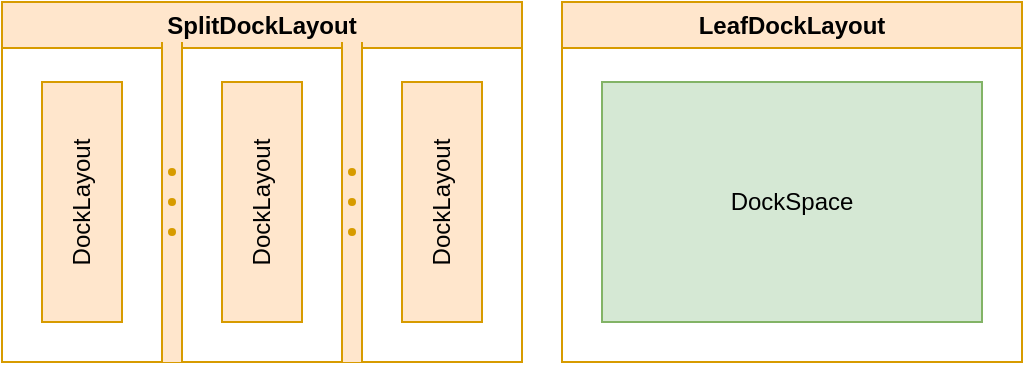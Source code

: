 <mxfile version="26.2.2">
  <diagram name="Page-1" id="dQ3_nkjfHzIPM96NH0KZ">
    <mxGraphModel dx="1428" dy="849" grid="1" gridSize="10" guides="1" tooltips="1" connect="1" arrows="1" fold="1" page="1" pageScale="1" pageWidth="850" pageHeight="1100" math="0" shadow="0">
      <root>
        <mxCell id="0" />
        <mxCell id="1" parent="0" />
        <mxCell id="Pcxero0CiSbf2tbfJ2MJ-83" value="" style="rounded=0;whiteSpace=wrap;html=1;strokeColor=none;" parent="1" vertex="1">
          <mxGeometry x="300" y="20" width="230" height="180" as="geometry" />
        </mxCell>
        <mxCell id="Pcxero0CiSbf2tbfJ2MJ-81" value="" style="rounded=0;whiteSpace=wrap;html=1;strokeColor=none;" parent="1" vertex="1">
          <mxGeometry x="20" y="20" width="260" height="180" as="geometry" />
        </mxCell>
        <mxCell id="Pcxero0CiSbf2tbfJ2MJ-52" value="SplitDockLayout" style="swimlane;whiteSpace=wrap;html=1;startSize=23;fillColor=#ffe6cc;strokeColor=#d79b00;" parent="1" vertex="1">
          <mxGeometry x="20" y="20" width="260" height="180" as="geometry" />
        </mxCell>
        <mxCell id="Pcxero0CiSbf2tbfJ2MJ-53" value="" style="verticalLabelPosition=bottom;shadow=0;dashed=0;align=center;html=1;verticalAlign=top;strokeWidth=1;shape=mxgraph.mockup.forms.splitter;strokeColor=#d79b00;direction=north;fillColor=#ffe6cc;" parent="Pcxero0CiSbf2tbfJ2MJ-52" vertex="1">
          <mxGeometry x="80" y="20" width="10" height="160" as="geometry" />
        </mxCell>
        <mxCell id="Pcxero0CiSbf2tbfJ2MJ-54" value="" style="verticalLabelPosition=bottom;shadow=0;dashed=0;align=center;html=1;verticalAlign=top;strokeWidth=1;shape=mxgraph.mockup.forms.splitter;strokeColor=#d79b00;direction=north;fillColor=#ffe6cc;" parent="Pcxero0CiSbf2tbfJ2MJ-52" vertex="1">
          <mxGeometry x="170" y="20" width="10" height="160" as="geometry" />
        </mxCell>
        <mxCell id="Pcxero0CiSbf2tbfJ2MJ-56" value="DockLayout" style="rounded=0;whiteSpace=wrap;html=1;direction=west;horizontal=0;fillColor=#ffe6cc;strokeColor=#d79b00;" parent="Pcxero0CiSbf2tbfJ2MJ-52" vertex="1">
          <mxGeometry x="20" y="40" width="40" height="120" as="geometry" />
        </mxCell>
        <mxCell id="Pcxero0CiSbf2tbfJ2MJ-58" value="DockLayout" style="rounded=0;whiteSpace=wrap;html=1;direction=west;horizontal=0;fillColor=#ffe6cc;strokeColor=#d79b00;" parent="Pcxero0CiSbf2tbfJ2MJ-52" vertex="1">
          <mxGeometry x="110" y="40" width="40" height="120" as="geometry" />
        </mxCell>
        <mxCell id="Pcxero0CiSbf2tbfJ2MJ-59" value="DockLayout" style="rounded=0;whiteSpace=wrap;html=1;direction=west;horizontal=0;fillColor=#ffe6cc;strokeColor=#d79b00;" parent="Pcxero0CiSbf2tbfJ2MJ-52" vertex="1">
          <mxGeometry x="200" y="40" width="40" height="120" as="geometry" />
        </mxCell>
        <mxCell id="Pcxero0CiSbf2tbfJ2MJ-71" value="LeafDockLayout" style="swimlane;whiteSpace=wrap;html=1;startSize=23;fillColor=#ffe6cc;strokeColor=#d79b00;glass=0;" parent="1" vertex="1">
          <mxGeometry x="300" y="20" width="230" height="180" as="geometry" />
        </mxCell>
        <mxCell id="Pcxero0CiSbf2tbfJ2MJ-77" value="DockSpace" style="rounded=0;whiteSpace=wrap;html=1;direction=west;horizontal=1;fillColor=#d5e8d4;strokeColor=#82b366;" parent="Pcxero0CiSbf2tbfJ2MJ-71" vertex="1">
          <mxGeometry x="20" y="40" width="190" height="120" as="geometry" />
        </mxCell>
      </root>
    </mxGraphModel>
  </diagram>
</mxfile>
